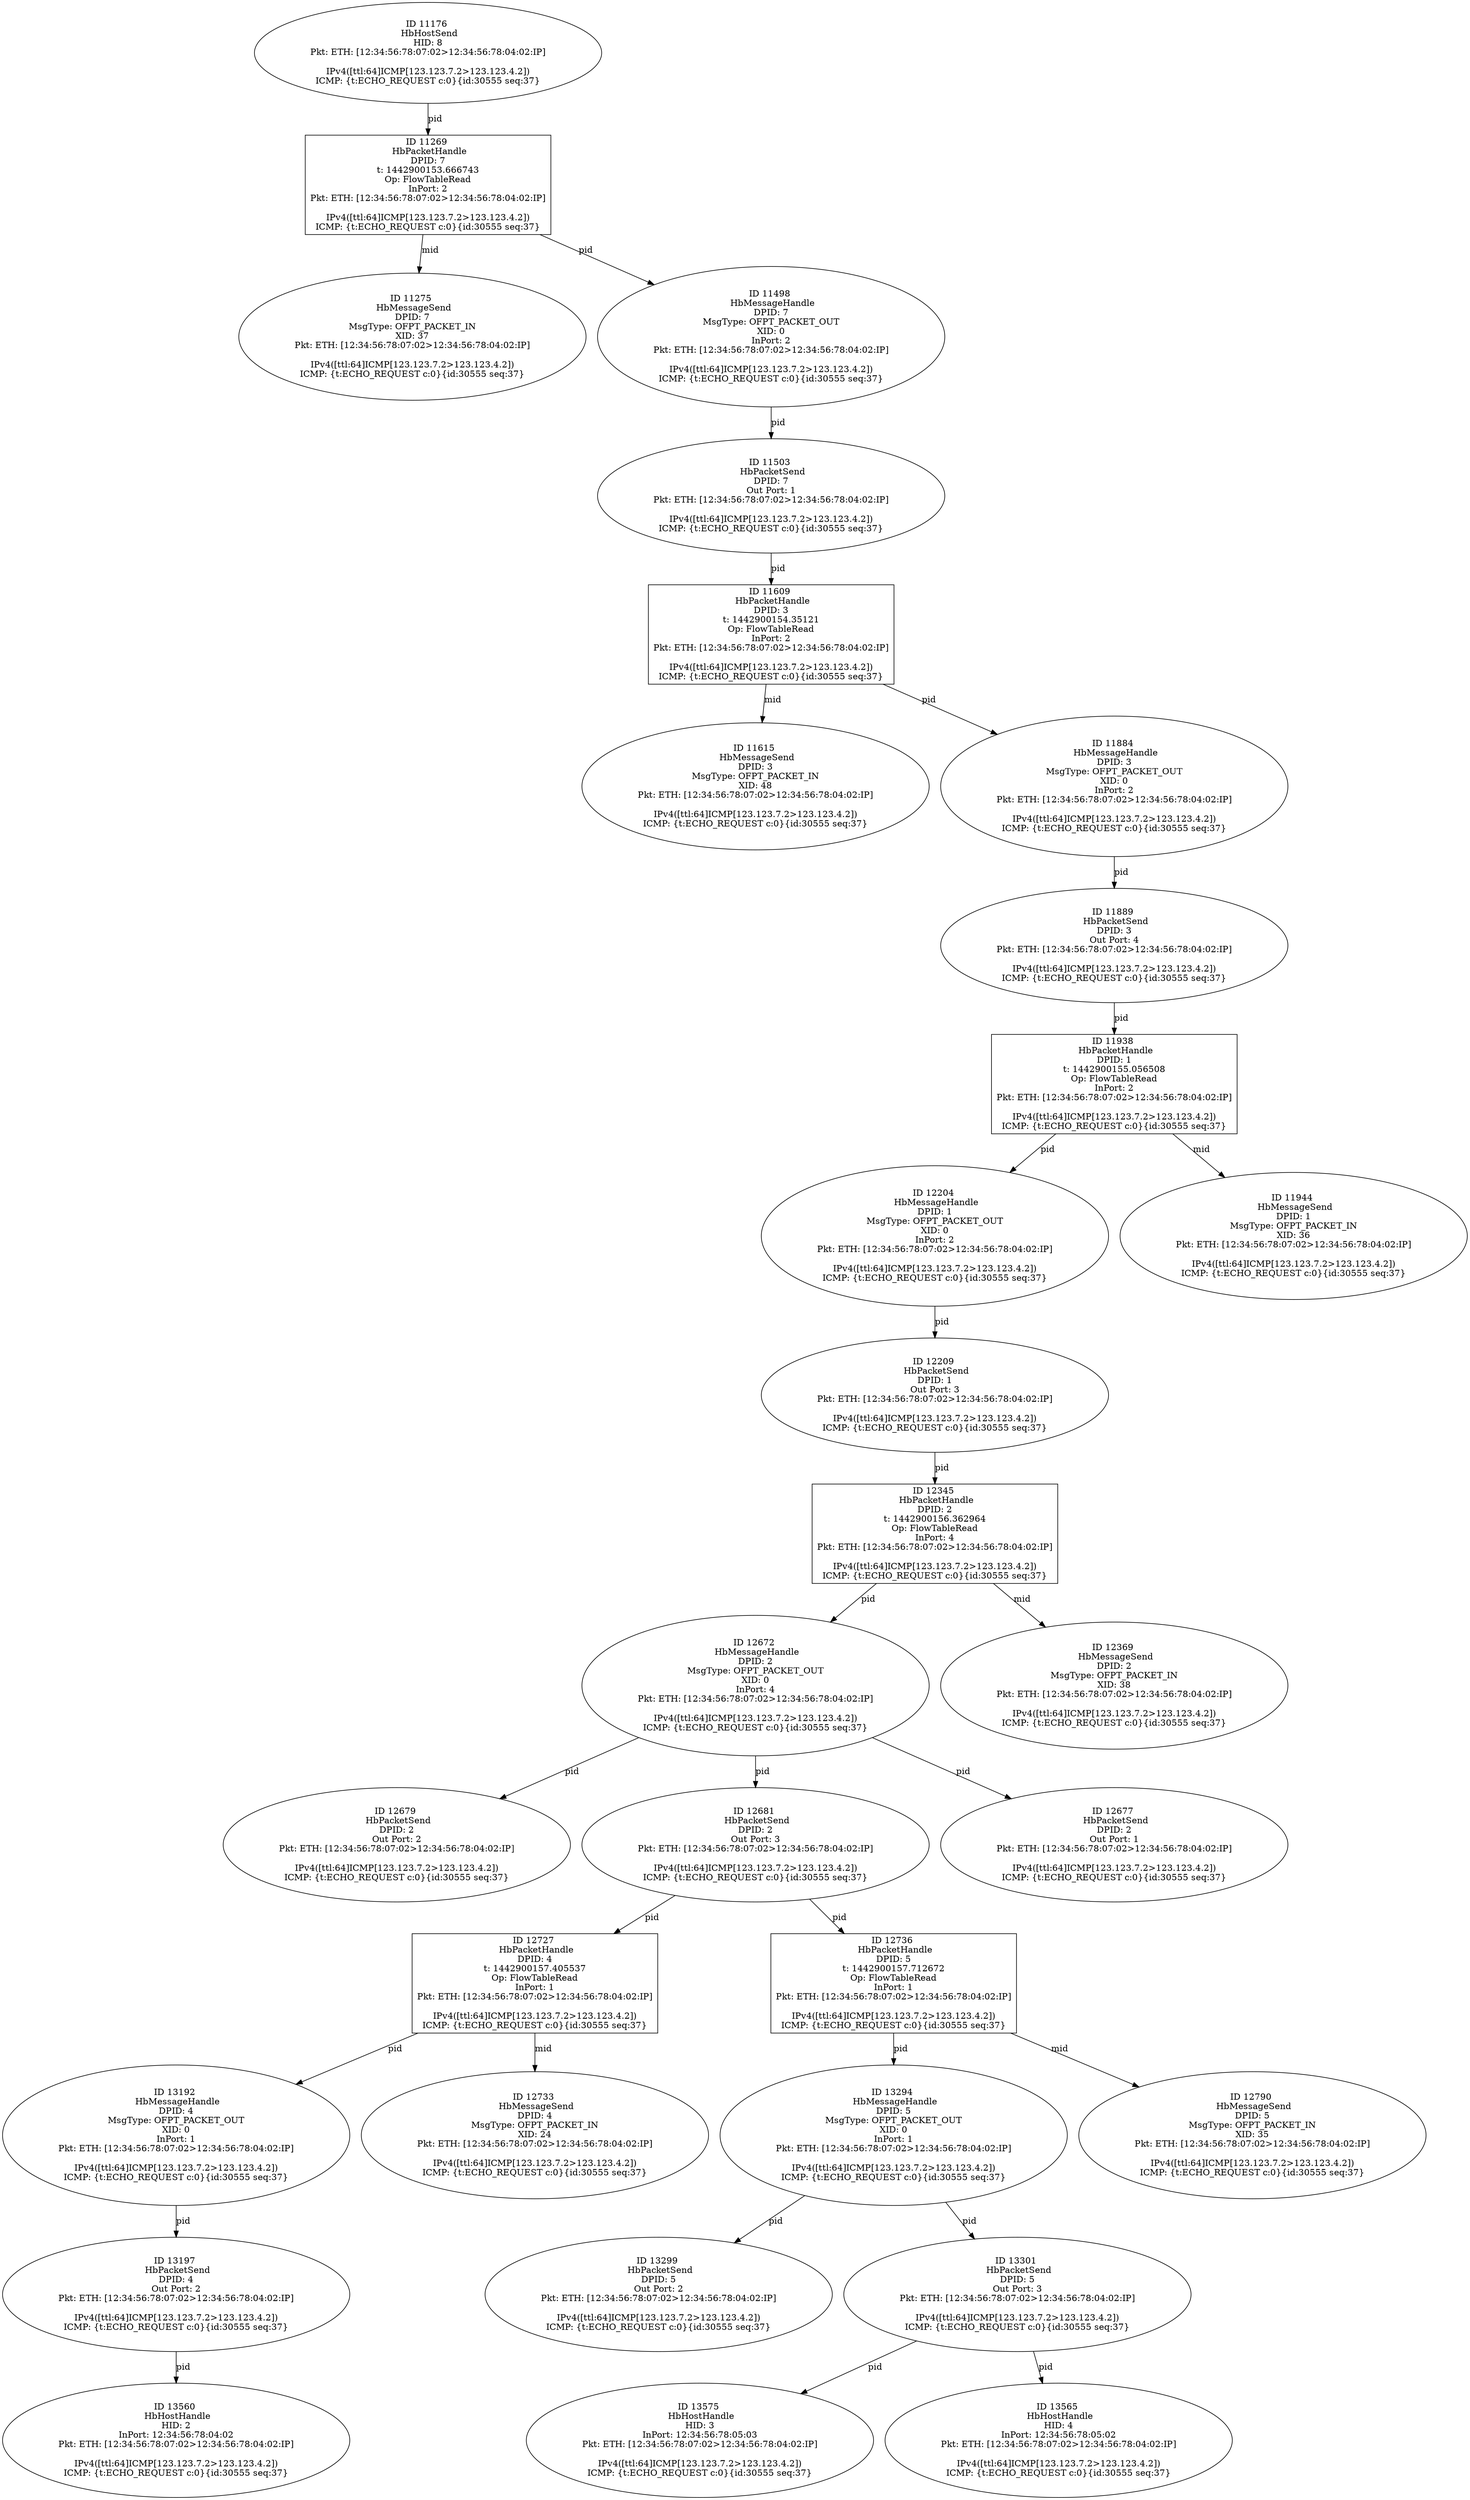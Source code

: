 strict digraph G {
12672 [shape=oval, event=<hb_events.HbMessageHandle object at 0x10aa6ec10>, label="ID 12672 
 HbMessageHandle
DPID: 2
MsgType: OFPT_PACKET_OUT
XID: 0
InPort: 4
Pkt: ETH: [12:34:56:78:07:02>12:34:56:78:04:02:IP]

IPv4([ttl:64]ICMP[123.123.7.2>123.123.4.2])
ICMP: {t:ECHO_REQUEST c:0}{id:30555 seq:37}"];
11269 [shape=box, event=<hb_events.HbPacketHandle object at 0x10a342a10>, label="ID 11269 
 HbPacketHandle
DPID: 7
t: 1442900153.666743
Op: FlowTableRead
InPort: 2
Pkt: ETH: [12:34:56:78:07:02>12:34:56:78:04:02:IP]

IPv4([ttl:64]ICMP[123.123.7.2>123.123.4.2])
ICMP: {t:ECHO_REQUEST c:0}{id:30555 seq:37}"];
12679 [shape=oval, event=<hb_events.HbPacketSend object at 0x10aaa2fd0>, label="ID 12679 
 HbPacketSend
DPID: 2
Out Port: 2
Pkt: ETH: [12:34:56:78:07:02>12:34:56:78:04:02:IP]

IPv4([ttl:64]ICMP[123.123.7.2>123.123.4.2])
ICMP: {t:ECHO_REQUEST c:0}{id:30555 seq:37}"];
13192 [shape=oval, event=<hb_events.HbMessageHandle object at 0x10ad75150>, label="ID 13192 
 HbMessageHandle
DPID: 4
MsgType: OFPT_PACKET_OUT
XID: 0
InPort: 1
Pkt: ETH: [12:34:56:78:07:02>12:34:56:78:04:02:IP]

IPv4([ttl:64]ICMP[123.123.7.2>123.123.4.2])
ICMP: {t:ECHO_REQUEST c:0}{id:30555 seq:37}"];
12681 [shape=oval, event=<hb_events.HbPacketSend object at 0x10aab04d0>, label="ID 12681 
 HbPacketSend
DPID: 2
Out Port: 3
Pkt: ETH: [12:34:56:78:07:02>12:34:56:78:04:02:IP]

IPv4([ttl:64]ICMP[123.123.7.2>123.123.4.2])
ICMP: {t:ECHO_REQUEST c:0}{id:30555 seq:37}"];
11275 [shape=oval, event=<hb_events.HbMessageSend object at 0x10a34fa50>, label="ID 11275 
 HbMessageSend
DPID: 7
MsgType: OFPT_PACKET_IN
XID: 37
Pkt: ETH: [12:34:56:78:07:02>12:34:56:78:04:02:IP]

IPv4([ttl:64]ICMP[123.123.7.2>123.123.4.2])
ICMP: {t:ECHO_REQUEST c:0}{id:30555 seq:37}"];
13197 [shape=oval, event=<hb_events.HbPacketSend object at 0x10ad75690>, label="ID 13197 
 HbPacketSend
DPID: 4
Out Port: 2
Pkt: ETH: [12:34:56:78:07:02>12:34:56:78:04:02:IP]

IPv4([ttl:64]ICMP[123.123.7.2>123.123.4.2])
ICMP: {t:ECHO_REQUEST c:0}{id:30555 seq:37}"];
12677 [shape=oval, event=<hb_events.HbPacketSend object at 0x10aaa2d10>, label="ID 12677 
 HbPacketSend
DPID: 2
Out Port: 1
Pkt: ETH: [12:34:56:78:07:02>12:34:56:78:04:02:IP]

IPv4([ttl:64]ICMP[123.123.7.2>123.123.4.2])
ICMP: {t:ECHO_REQUEST c:0}{id:30555 seq:37}"];
11938 [shape=box, event=<hb_events.HbPacketHandle object at 0x10a620490>, label="ID 11938 
 HbPacketHandle
DPID: 1
t: 1442900155.056508
Op: FlowTableRead
InPort: 2
Pkt: ETH: [12:34:56:78:07:02>12:34:56:78:04:02:IP]

IPv4([ttl:64]ICMP[123.123.7.2>123.123.4.2])
ICMP: {t:ECHO_REQUEST c:0}{id:30555 seq:37}"];
11176 [shape=oval, event=<hb_events.HbHostSend object at 0x10a2c7710>, label="ID 11176 
 HbHostSend
HID: 8
Pkt: ETH: [12:34:56:78:07:02>12:34:56:78:04:02:IP]

IPv4([ttl:64]ICMP[123.123.7.2>123.123.4.2])
ICMP: {t:ECHO_REQUEST c:0}{id:30555 seq:37}"];
13575 [shape=oval, event=<hb_events.HbHostHandle object at 0x10aeb0a50>, label="ID 13575 
 HbHostHandle
HID: 3
InPort: 12:34:56:78:05:03
Pkt: ETH: [12:34:56:78:07:02>12:34:56:78:04:02:IP]

IPv4([ttl:64]ICMP[123.123.7.2>123.123.4.2])
ICMP: {t:ECHO_REQUEST c:0}{id:30555 seq:37}"];
12204 [shape=oval, event=<hb_events.HbMessageHandle object at 0x10a8201d0>, label="ID 12204 
 HbMessageHandle
DPID: 1
MsgType: OFPT_PACKET_OUT
XID: 0
InPort: 2
Pkt: ETH: [12:34:56:78:07:02>12:34:56:78:04:02:IP]

IPv4([ttl:64]ICMP[123.123.7.2>123.123.4.2])
ICMP: {t:ECHO_REQUEST c:0}{id:30555 seq:37}"];
12209 [shape=oval, event=<hb_events.HbPacketSend object at 0x10a820590>, label="ID 12209 
 HbPacketSend
DPID: 1
Out Port: 3
Pkt: ETH: [12:34:56:78:07:02>12:34:56:78:04:02:IP]

IPv4([ttl:64]ICMP[123.123.7.2>123.123.4.2])
ICMP: {t:ECHO_REQUEST c:0}{id:30555 seq:37}"];
12727 [shape=box, event=<hb_events.HbPacketHandle object at 0x10aab0250>, label="ID 12727 
 HbPacketHandle
DPID: 4
t: 1442900157.405537
Op: FlowTableRead
InPort: 1
Pkt: ETH: [12:34:56:78:07:02>12:34:56:78:04:02:IP]

IPv4([ttl:64]ICMP[123.123.7.2>123.123.4.2])
ICMP: {t:ECHO_REQUEST c:0}{id:30555 seq:37}"];
12345 [shape=box, event=<hb_events.HbPacketHandle object at 0x10a8f6190>, label="ID 12345 
 HbPacketHandle
DPID: 2
t: 1442900156.362964
Op: FlowTableRead
InPort: 4
Pkt: ETH: [12:34:56:78:07:02>12:34:56:78:04:02:IP]

IPv4([ttl:64]ICMP[123.123.7.2>123.123.4.2])
ICMP: {t:ECHO_REQUEST c:0}{id:30555 seq:37}"];
12733 [shape=oval, event=<hb_events.HbMessageSend object at 0x10aac6f10>, label="ID 12733 
 HbMessageSend
DPID: 4
MsgType: OFPT_PACKET_IN
XID: 24
Pkt: ETH: [12:34:56:78:07:02>12:34:56:78:04:02:IP]

IPv4([ttl:64]ICMP[123.123.7.2>123.123.4.2])
ICMP: {t:ECHO_REQUEST c:0}{id:30555 seq:37}"];
12736 [shape=box, event=<hb_events.HbPacketHandle object at 0x10ab38510>, label="ID 12736 
 HbPacketHandle
DPID: 5
t: 1442900157.712672
Op: FlowTableRead
InPort: 1
Pkt: ETH: [12:34:56:78:07:02>12:34:56:78:04:02:IP]

IPv4([ttl:64]ICMP[123.123.7.2>123.123.4.2])
ICMP: {t:ECHO_REQUEST c:0}{id:30555 seq:37}"];
12369 [shape=oval, event=<hb_events.HbMessageSend object at 0x10a903150>, label="ID 12369 
 HbMessageSend
DPID: 2
MsgType: OFPT_PACKET_IN
XID: 38
Pkt: ETH: [12:34:56:78:07:02>12:34:56:78:04:02:IP]

IPv4([ttl:64]ICMP[123.123.7.2>123.123.4.2])
ICMP: {t:ECHO_REQUEST c:0}{id:30555 seq:37}"];
11609 [shape=box, event=<hb_events.HbPacketHandle object at 0x10a4a0810>, label="ID 11609 
 HbPacketHandle
DPID: 3
t: 1442900154.35121
Op: FlowTableRead
InPort: 2
Pkt: ETH: [12:34:56:78:07:02>12:34:56:78:04:02:IP]

IPv4([ttl:64]ICMP[123.123.7.2>123.123.4.2])
ICMP: {t:ECHO_REQUEST c:0}{id:30555 seq:37}"];
11615 [shape=oval, event=<hb_events.HbMessageSend object at 0x10a4e08d0>, label="ID 11615 
 HbMessageSend
DPID: 3
MsgType: OFPT_PACKET_IN
XID: 48
Pkt: ETH: [12:34:56:78:07:02>12:34:56:78:04:02:IP]

IPv4([ttl:64]ICMP[123.123.7.2>123.123.4.2])
ICMP: {t:ECHO_REQUEST c:0}{id:30555 seq:37}"];
11944 [shape=oval, event=<hb_events.HbMessageSend object at 0x10a698bd0>, label="ID 11944 
 HbMessageSend
DPID: 1
MsgType: OFPT_PACKET_IN
XID: 36
Pkt: ETH: [12:34:56:78:07:02>12:34:56:78:04:02:IP]

IPv4([ttl:64]ICMP[123.123.7.2>123.123.4.2])
ICMP: {t:ECHO_REQUEST c:0}{id:30555 seq:37}"];
11498 [shape=oval, event=<hb_events.HbMessageHandle object at 0x10a45f6d0>, label="ID 11498 
 HbMessageHandle
DPID: 7
MsgType: OFPT_PACKET_OUT
XID: 0
InPort: 2
Pkt: ETH: [12:34:56:78:07:02>12:34:56:78:04:02:IP]

IPv4([ttl:64]ICMP[123.123.7.2>123.123.4.2])
ICMP: {t:ECHO_REQUEST c:0}{id:30555 seq:37}"];
11884 [shape=oval, event=<hb_events.HbMessageHandle object at 0x10a6425d0>, label="ID 11884 
 HbMessageHandle
DPID: 3
MsgType: OFPT_PACKET_OUT
XID: 0
InPort: 2
Pkt: ETH: [12:34:56:78:07:02>12:34:56:78:04:02:IP]

IPv4([ttl:64]ICMP[123.123.7.2>123.123.4.2])
ICMP: {t:ECHO_REQUEST c:0}{id:30555 seq:37}"];
13294 [shape=oval, event=<hb_events.HbMessageHandle object at 0x10adbab50>, label="ID 13294 
 HbMessageHandle
DPID: 5
MsgType: OFPT_PACKET_OUT
XID: 0
InPort: 1
Pkt: ETH: [12:34:56:78:07:02>12:34:56:78:04:02:IP]

IPv4([ttl:64]ICMP[123.123.7.2>123.123.4.2])
ICMP: {t:ECHO_REQUEST c:0}{id:30555 seq:37}"];
11503 [shape=oval, event=<hb_events.HbPacketSend object at 0x10a45fbd0>, label="ID 11503 
 HbPacketSend
DPID: 7
Out Port: 1
Pkt: ETH: [12:34:56:78:07:02>12:34:56:78:04:02:IP]

IPv4([ttl:64]ICMP[123.123.7.2>123.123.4.2])
ICMP: {t:ECHO_REQUEST c:0}{id:30555 seq:37}"];
11889 [shape=oval, event=<hb_events.HbPacketSend object at 0x10a642750>, label="ID 11889 
 HbPacketSend
DPID: 3
Out Port: 4
Pkt: ETH: [12:34:56:78:07:02>12:34:56:78:04:02:IP]

IPv4([ttl:64]ICMP[123.123.7.2>123.123.4.2])
ICMP: {t:ECHO_REQUEST c:0}{id:30555 seq:37}"];
13299 [shape=oval, event=<hb_events.HbPacketSend object at 0x10adc6cd0>, label="ID 13299 
 HbPacketSend
DPID: 5
Out Port: 2
Pkt: ETH: [12:34:56:78:07:02>12:34:56:78:04:02:IP]

IPv4([ttl:64]ICMP[123.123.7.2>123.123.4.2])
ICMP: {t:ECHO_REQUEST c:0}{id:30555 seq:37}"];
13301 [shape=oval, event=<hb_events.HbPacketSend object at 0x10adcc850>, label="ID 13301 
 HbPacketSend
DPID: 5
Out Port: 3
Pkt: ETH: [12:34:56:78:07:02>12:34:56:78:04:02:IP]

IPv4([ttl:64]ICMP[123.123.7.2>123.123.4.2])
ICMP: {t:ECHO_REQUEST c:0}{id:30555 seq:37}"];
12790 [shape=oval, event=<hb_events.HbMessageSend object at 0x10ab46fd0>, label="ID 12790 
 HbMessageSend
DPID: 5
MsgType: OFPT_PACKET_IN
XID: 35
Pkt: ETH: [12:34:56:78:07:02>12:34:56:78:04:02:IP]

IPv4([ttl:64]ICMP[123.123.7.2>123.123.4.2])
ICMP: {t:ECHO_REQUEST c:0}{id:30555 seq:37}"];
13560 [shape=oval, event=<hb_events.HbHostHandle object at 0x10aea3f10>, label="ID 13560 
 HbHostHandle
HID: 2
InPort: 12:34:56:78:04:02
Pkt: ETH: [12:34:56:78:07:02>12:34:56:78:04:02:IP]

IPv4([ttl:64]ICMP[123.123.7.2>123.123.4.2])
ICMP: {t:ECHO_REQUEST c:0}{id:30555 seq:37}"];
13565 [shape=oval, event=<hb_events.HbHostHandle object at 0x10aeaaa10>, label="ID 13565 
 HbHostHandle
HID: 4
InPort: 12:34:56:78:05:02
Pkt: ETH: [12:34:56:78:07:02>12:34:56:78:04:02:IP]

IPv4([ttl:64]ICMP[123.123.7.2>123.123.4.2])
ICMP: {t:ECHO_REQUEST c:0}{id:30555 seq:37}"];
12672 -> 12681  [rel=pid, label=pid];
12672 -> 12677  [rel=pid, label=pid];
12672 -> 12679  [rel=pid, label=pid];
11269 -> 11498  [rel=pid, label=pid];
11269 -> 11275  [rel=mid, label=mid];
13192 -> 13197  [rel=pid, label=pid];
12681 -> 12736  [rel=pid, label=pid];
12681 -> 12727  [rel=pid, label=pid];
13197 -> 13560  [rel=pid, label=pid];
11938 -> 11944  [rel=mid, label=mid];
11938 -> 12204  [rel=pid, label=pid];
11889 -> 11938  [rel=pid, label=pid];
12204 -> 12209  [rel=pid, label=pid];
12209 -> 12345  [rel=pid, label=pid];
12727 -> 13192  [rel=pid, label=pid];
12727 -> 12733  [rel=mid, label=mid];
12345 -> 12672  [rel=pid, label=pid];
12345 -> 12369  [rel=mid, label=mid];
12736 -> 13294  [rel=pid, label=pid];
12736 -> 12790  [rel=mid, label=mid];
11609 -> 11884  [rel=pid, label=pid];
11609 -> 11615  [rel=mid, label=mid];
11498 -> 11503  [rel=pid, label=pid];
11884 -> 11889  [rel=pid, label=pid];
13294 -> 13299  [rel=pid, label=pid];
13294 -> 13301  [rel=pid, label=pid];
11503 -> 11609  [rel=pid, label=pid];
11176 -> 11269  [rel=pid, label=pid];
13301 -> 13565  [rel=pid, label=pid];
13301 -> 13575  [rel=pid, label=pid];
}
